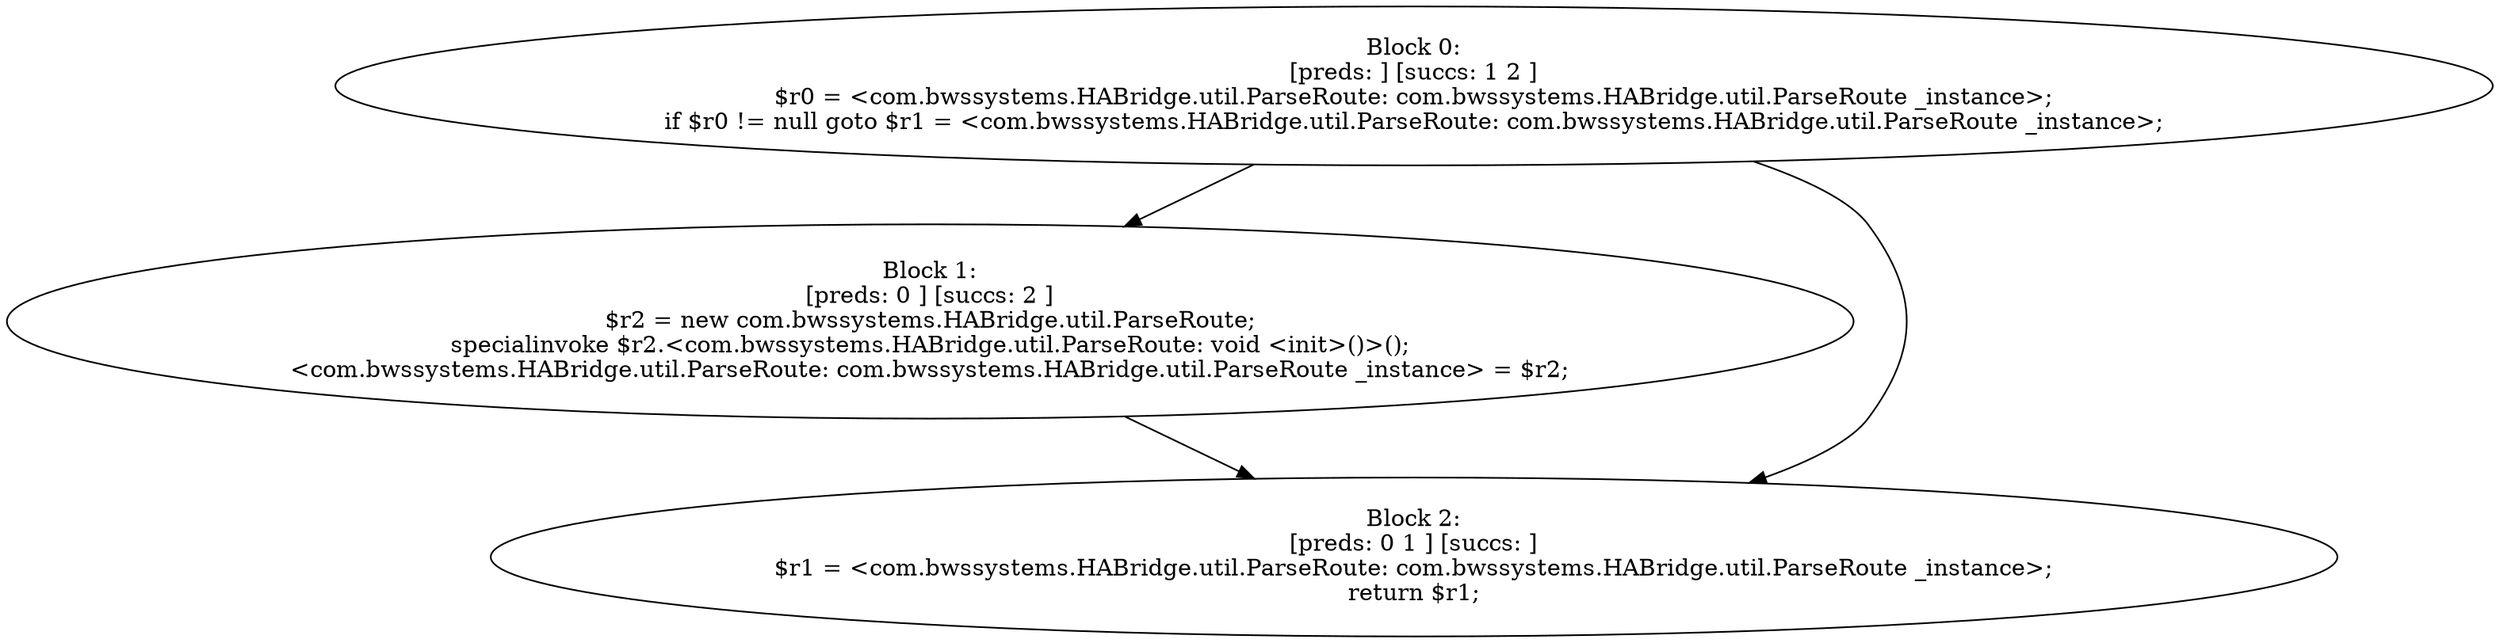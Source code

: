 digraph "unitGraph" {
    "Block 0:
[preds: ] [succs: 1 2 ]
$r0 = <com.bwssystems.HABridge.util.ParseRoute: com.bwssystems.HABridge.util.ParseRoute _instance>;
if $r0 != null goto $r1 = <com.bwssystems.HABridge.util.ParseRoute: com.bwssystems.HABridge.util.ParseRoute _instance>;
"
    "Block 1:
[preds: 0 ] [succs: 2 ]
$r2 = new com.bwssystems.HABridge.util.ParseRoute;
specialinvoke $r2.<com.bwssystems.HABridge.util.ParseRoute: void <init>()>();
<com.bwssystems.HABridge.util.ParseRoute: com.bwssystems.HABridge.util.ParseRoute _instance> = $r2;
"
    "Block 2:
[preds: 0 1 ] [succs: ]
$r1 = <com.bwssystems.HABridge.util.ParseRoute: com.bwssystems.HABridge.util.ParseRoute _instance>;
return $r1;
"
    "Block 0:
[preds: ] [succs: 1 2 ]
$r0 = <com.bwssystems.HABridge.util.ParseRoute: com.bwssystems.HABridge.util.ParseRoute _instance>;
if $r0 != null goto $r1 = <com.bwssystems.HABridge.util.ParseRoute: com.bwssystems.HABridge.util.ParseRoute _instance>;
"->"Block 1:
[preds: 0 ] [succs: 2 ]
$r2 = new com.bwssystems.HABridge.util.ParseRoute;
specialinvoke $r2.<com.bwssystems.HABridge.util.ParseRoute: void <init>()>();
<com.bwssystems.HABridge.util.ParseRoute: com.bwssystems.HABridge.util.ParseRoute _instance> = $r2;
";
    "Block 0:
[preds: ] [succs: 1 2 ]
$r0 = <com.bwssystems.HABridge.util.ParseRoute: com.bwssystems.HABridge.util.ParseRoute _instance>;
if $r0 != null goto $r1 = <com.bwssystems.HABridge.util.ParseRoute: com.bwssystems.HABridge.util.ParseRoute _instance>;
"->"Block 2:
[preds: 0 1 ] [succs: ]
$r1 = <com.bwssystems.HABridge.util.ParseRoute: com.bwssystems.HABridge.util.ParseRoute _instance>;
return $r1;
";
    "Block 1:
[preds: 0 ] [succs: 2 ]
$r2 = new com.bwssystems.HABridge.util.ParseRoute;
specialinvoke $r2.<com.bwssystems.HABridge.util.ParseRoute: void <init>()>();
<com.bwssystems.HABridge.util.ParseRoute: com.bwssystems.HABridge.util.ParseRoute _instance> = $r2;
"->"Block 2:
[preds: 0 1 ] [succs: ]
$r1 = <com.bwssystems.HABridge.util.ParseRoute: com.bwssystems.HABridge.util.ParseRoute _instance>;
return $r1;
";
}
